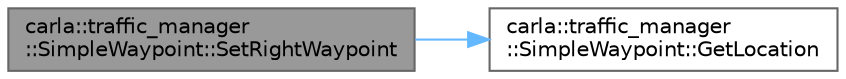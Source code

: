 digraph "carla::traffic_manager::SimpleWaypoint::SetRightWaypoint"
{
 // INTERACTIVE_SVG=YES
 // LATEX_PDF_SIZE
  bgcolor="transparent";
  edge [fontname=Helvetica,fontsize=10,labelfontname=Helvetica,labelfontsize=10];
  node [fontname=Helvetica,fontsize=10,shape=box,height=0.2,width=0.4];
  rankdir="LR";
  Node1 [id="Node000001",label="carla::traffic_manager\l::SimpleWaypoint::SetRightWaypoint",height=0.2,width=0.4,color="gray40", fillcolor="grey60", style="filled", fontcolor="black",tooltip="This method is used to set the closest right waypoint for a lane change."];
  Node1 -> Node2 [id="edge1_Node000001_Node000002",color="steelblue1",style="solid",tooltip=" "];
  Node2 [id="Node000002",label="carla::traffic_manager\l::SimpleWaypoint::GetLocation",height=0.2,width=0.4,color="grey40", fillcolor="white", style="filled",URL="$dc/d04/classcarla_1_1traffic__manager_1_1SimpleWaypoint.html#ad250e1a36284a8637d0b278d66967a51",tooltip="Returns the location object for this waypoint."];
}
